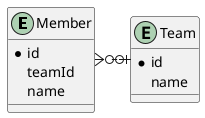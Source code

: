 @startuml

entity Member {
  * id
  teamId
  name
}

entity Team {
  * id
  name
}

Member }o--r--o| Team

@enduml